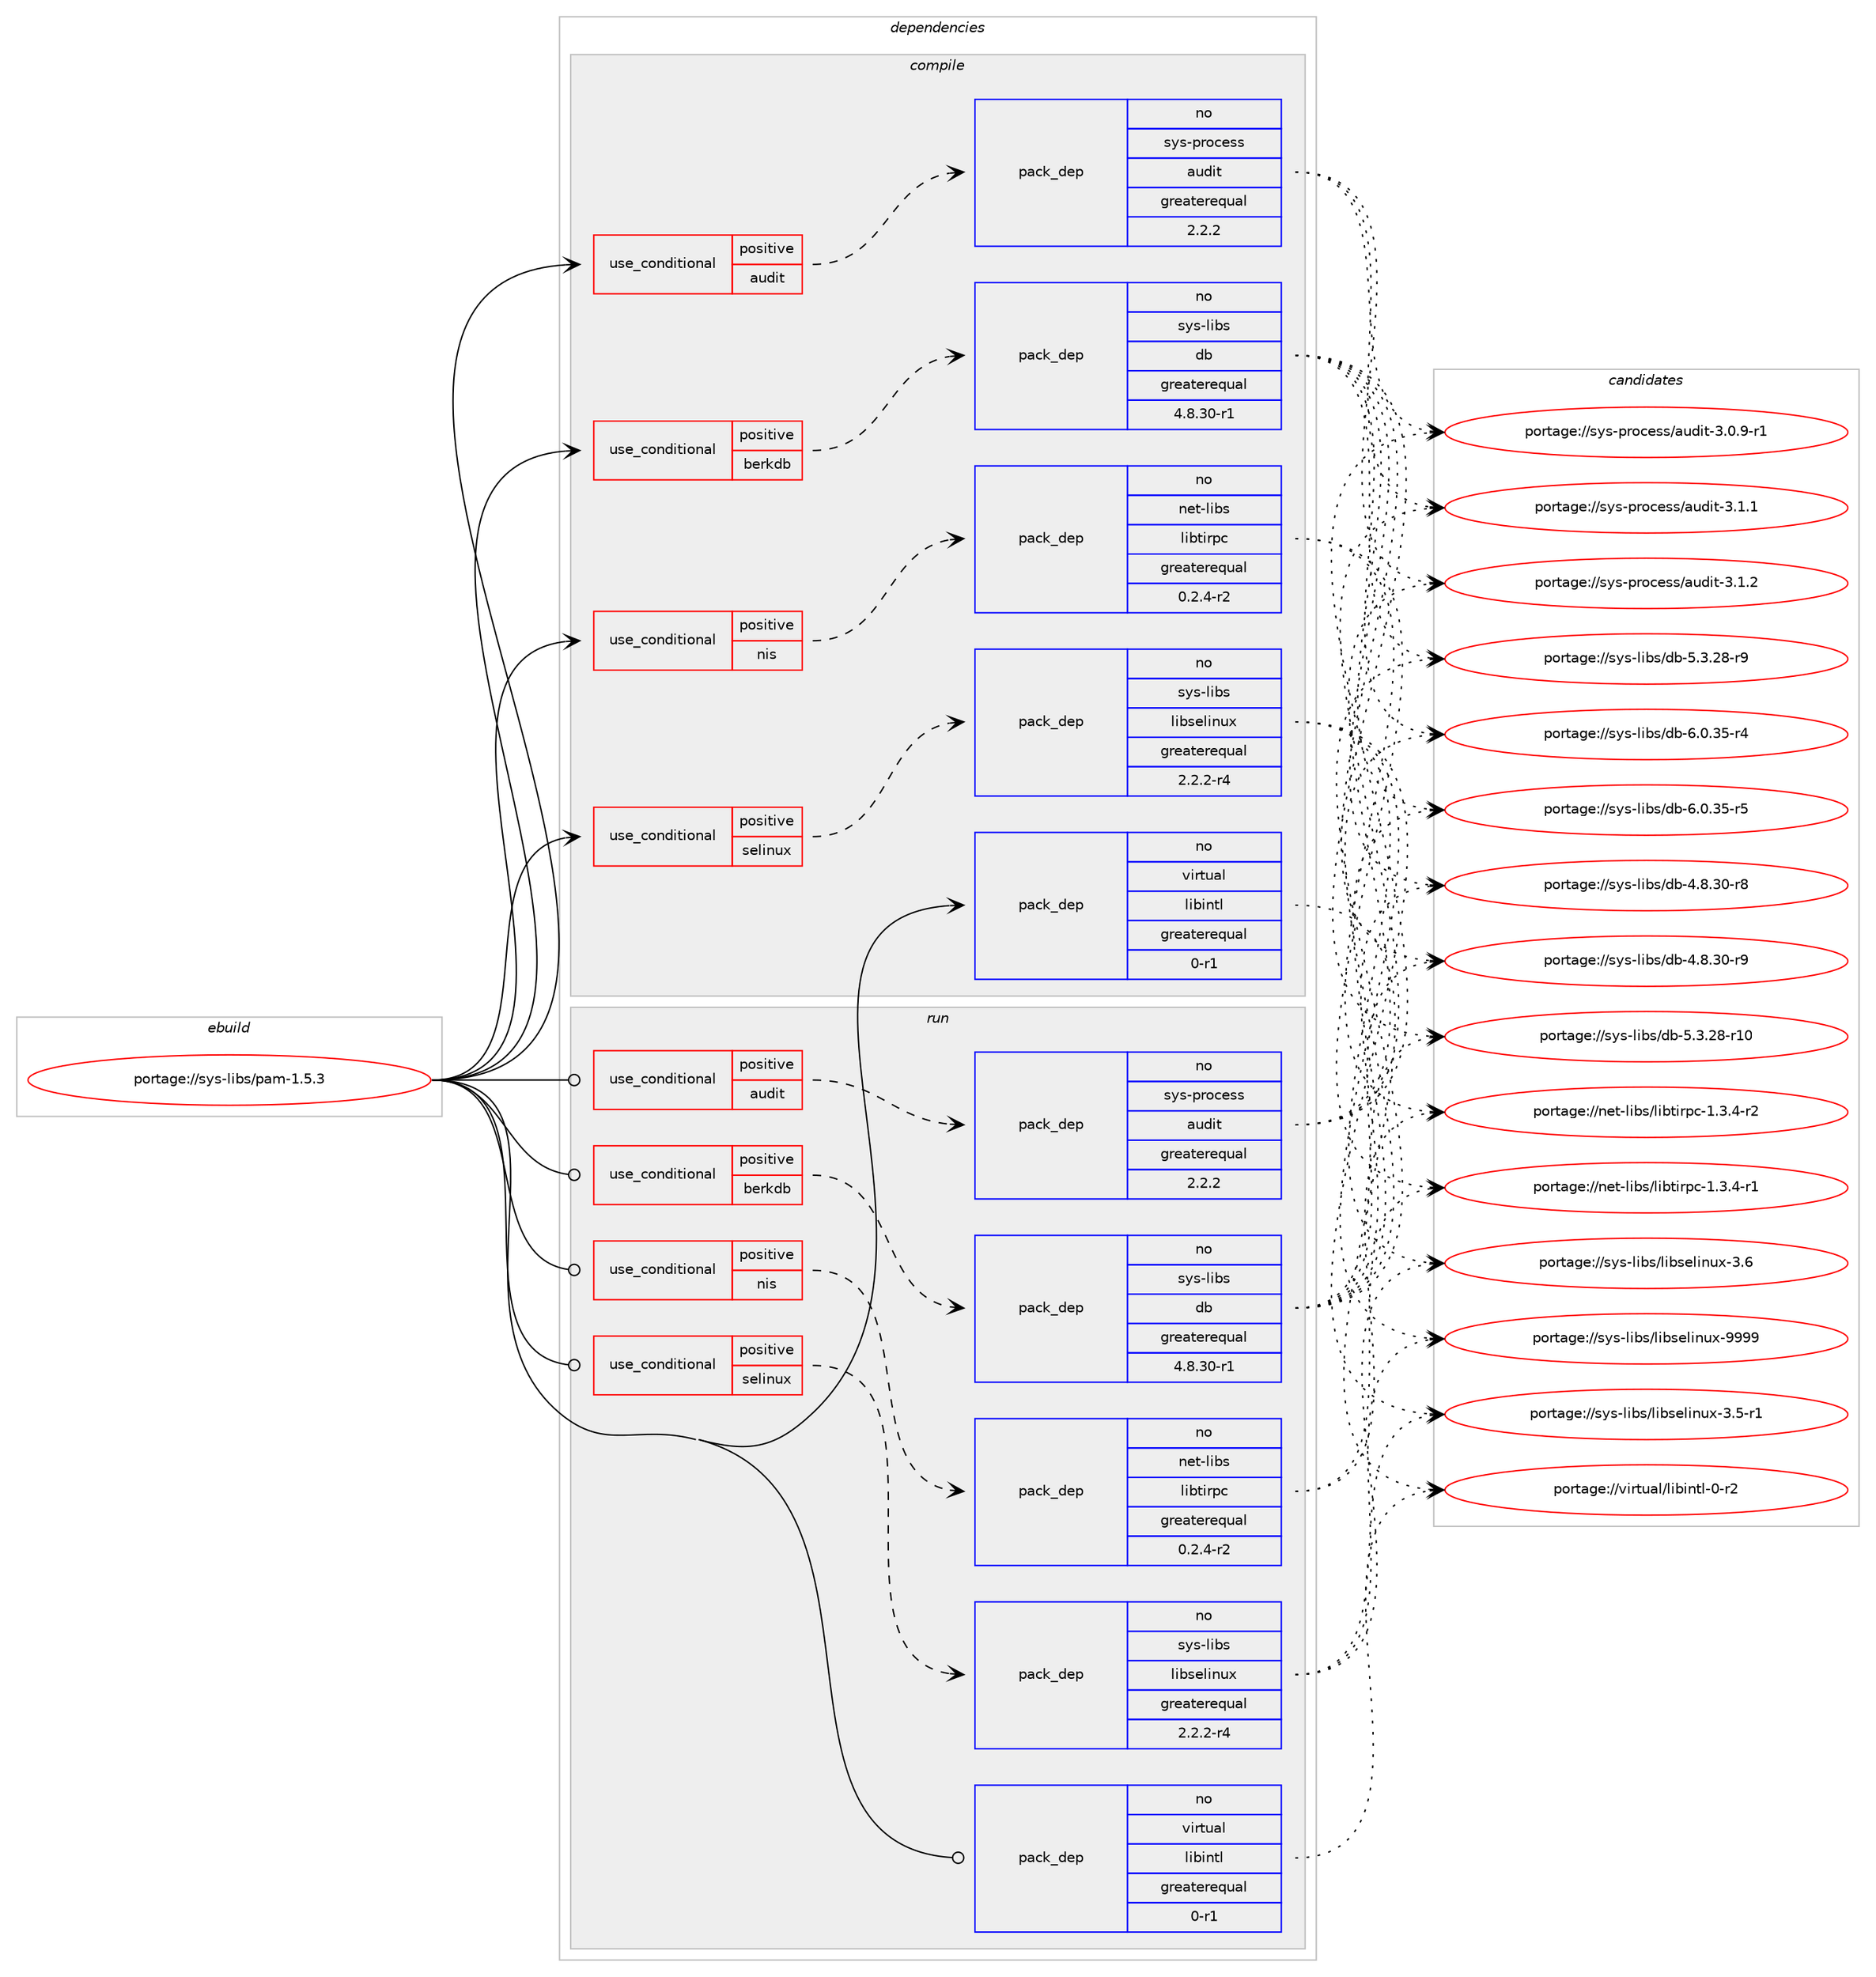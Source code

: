 digraph prolog {

# *************
# Graph options
# *************

newrank=true;
concentrate=true;
compound=true;
graph [rankdir=LR,fontname=Helvetica,fontsize=10,ranksep=1.5];#, ranksep=2.5, nodesep=0.2];
edge  [arrowhead=vee];
node  [fontname=Helvetica,fontsize=10];

# **********
# The ebuild
# **********

subgraph cluster_leftcol {
color=gray;
rank=same;
label=<<i>ebuild</i>>;
id [label="portage://sys-libs/pam-1.5.3", color=red, width=4, href="../sys-libs/pam-1.5.3.svg"];
}

# ****************
# The dependencies
# ****************

subgraph cluster_midcol {
color=gray;
label=<<i>dependencies</i>>;
subgraph cluster_compile {
fillcolor="#eeeeee";
style=filled;
label=<<i>compile</i>>;
subgraph cond16733 {
dependency25021 [label=<<TABLE BORDER="0" CELLBORDER="1" CELLSPACING="0" CELLPADDING="4"><TR><TD ROWSPAN="3" CELLPADDING="10">use_conditional</TD></TR><TR><TD>positive</TD></TR><TR><TD>audit</TD></TR></TABLE>>, shape=none, color=red];
subgraph pack8071 {
dependency25022 [label=<<TABLE BORDER="0" CELLBORDER="1" CELLSPACING="0" CELLPADDING="4" WIDTH="220"><TR><TD ROWSPAN="6" CELLPADDING="30">pack_dep</TD></TR><TR><TD WIDTH="110">no</TD></TR><TR><TD>sys-process</TD></TR><TR><TD>audit</TD></TR><TR><TD>greaterequal</TD></TR><TR><TD>2.2.2</TD></TR></TABLE>>, shape=none, color=blue];
}
dependency25021:e -> dependency25022:w [weight=20,style="dashed",arrowhead="vee"];
}
id:e -> dependency25021:w [weight=20,style="solid",arrowhead="vee"];
subgraph cond16734 {
dependency25023 [label=<<TABLE BORDER="0" CELLBORDER="1" CELLSPACING="0" CELLPADDING="4"><TR><TD ROWSPAN="3" CELLPADDING="10">use_conditional</TD></TR><TR><TD>positive</TD></TR><TR><TD>berkdb</TD></TR></TABLE>>, shape=none, color=red];
subgraph pack8072 {
dependency25024 [label=<<TABLE BORDER="0" CELLBORDER="1" CELLSPACING="0" CELLPADDING="4" WIDTH="220"><TR><TD ROWSPAN="6" CELLPADDING="30">pack_dep</TD></TR><TR><TD WIDTH="110">no</TD></TR><TR><TD>sys-libs</TD></TR><TR><TD>db</TD></TR><TR><TD>greaterequal</TD></TR><TR><TD>4.8.30-r1</TD></TR></TABLE>>, shape=none, color=blue];
}
dependency25023:e -> dependency25024:w [weight=20,style="dashed",arrowhead="vee"];
}
id:e -> dependency25023:w [weight=20,style="solid",arrowhead="vee"];
subgraph cond16735 {
dependency25025 [label=<<TABLE BORDER="0" CELLBORDER="1" CELLSPACING="0" CELLPADDING="4"><TR><TD ROWSPAN="3" CELLPADDING="10">use_conditional</TD></TR><TR><TD>positive</TD></TR><TR><TD>nis</TD></TR></TABLE>>, shape=none, color=red];
# *** BEGIN UNKNOWN DEPENDENCY TYPE (TODO) ***
# dependency25025 -> package_dependency(portage://sys-libs/pam-1.5.3,install,no,net-libs,libnsl,none,[,,],any_same_slot,[use(optenable(abi_x86_32),negative),use(optenable(abi_x86_64),negative),use(optenable(abi_x86_x32),negative),use(optenable(abi_mips_n32),negative),use(optenable(abi_mips_n64),negative),use(optenable(abi_mips_o32),negative),use(optenable(abi_s390_32),negative),use(optenable(abi_s390_64),negative)])
# *** END UNKNOWN DEPENDENCY TYPE (TODO) ***

subgraph pack8073 {
dependency25026 [label=<<TABLE BORDER="0" CELLBORDER="1" CELLSPACING="0" CELLPADDING="4" WIDTH="220"><TR><TD ROWSPAN="6" CELLPADDING="30">pack_dep</TD></TR><TR><TD WIDTH="110">no</TD></TR><TR><TD>net-libs</TD></TR><TR><TD>libtirpc</TD></TR><TR><TD>greaterequal</TD></TR><TR><TD>0.2.4-r2</TD></TR></TABLE>>, shape=none, color=blue];
}
dependency25025:e -> dependency25026:w [weight=20,style="dashed",arrowhead="vee"];
}
id:e -> dependency25025:w [weight=20,style="solid",arrowhead="vee"];
subgraph cond16736 {
dependency25027 [label=<<TABLE BORDER="0" CELLBORDER="1" CELLSPACING="0" CELLPADDING="4"><TR><TD ROWSPAN="3" CELLPADDING="10">use_conditional</TD></TR><TR><TD>positive</TD></TR><TR><TD>selinux</TD></TR></TABLE>>, shape=none, color=red];
subgraph pack8074 {
dependency25028 [label=<<TABLE BORDER="0" CELLBORDER="1" CELLSPACING="0" CELLPADDING="4" WIDTH="220"><TR><TD ROWSPAN="6" CELLPADDING="30">pack_dep</TD></TR><TR><TD WIDTH="110">no</TD></TR><TR><TD>sys-libs</TD></TR><TR><TD>libselinux</TD></TR><TR><TD>greaterequal</TD></TR><TR><TD>2.2.2-r4</TD></TR></TABLE>>, shape=none, color=blue];
}
dependency25027:e -> dependency25028:w [weight=20,style="dashed",arrowhead="vee"];
}
id:e -> dependency25027:w [weight=20,style="solid",arrowhead="vee"];
# *** BEGIN UNKNOWN DEPENDENCY TYPE (TODO) ***
# id -> package_dependency(portage://sys-libs/pam-1.5.3,install,no,virtual,libcrypt,none,[,,],any_same_slot,[use(optenable(abi_x86_32),negative),use(optenable(abi_x86_64),negative),use(optenable(abi_x86_x32),negative),use(optenable(abi_mips_n32),negative),use(optenable(abi_mips_n64),negative),use(optenable(abi_mips_o32),negative),use(optenable(abi_s390_32),negative),use(optenable(abi_s390_64),negative)])
# *** END UNKNOWN DEPENDENCY TYPE (TODO) ***

subgraph pack8075 {
dependency25029 [label=<<TABLE BORDER="0" CELLBORDER="1" CELLSPACING="0" CELLPADDING="4" WIDTH="220"><TR><TD ROWSPAN="6" CELLPADDING="30">pack_dep</TD></TR><TR><TD WIDTH="110">no</TD></TR><TR><TD>virtual</TD></TR><TR><TD>libintl</TD></TR><TR><TD>greaterequal</TD></TR><TR><TD>0-r1</TD></TR></TABLE>>, shape=none, color=blue];
}
id:e -> dependency25029:w [weight=20,style="solid",arrowhead="vee"];
}
subgraph cluster_compileandrun {
fillcolor="#eeeeee";
style=filled;
label=<<i>compile and run</i>>;
}
subgraph cluster_run {
fillcolor="#eeeeee";
style=filled;
label=<<i>run</i>>;
subgraph cond16737 {
dependency25030 [label=<<TABLE BORDER="0" CELLBORDER="1" CELLSPACING="0" CELLPADDING="4"><TR><TD ROWSPAN="3" CELLPADDING="10">use_conditional</TD></TR><TR><TD>positive</TD></TR><TR><TD>audit</TD></TR></TABLE>>, shape=none, color=red];
subgraph pack8076 {
dependency25031 [label=<<TABLE BORDER="0" CELLBORDER="1" CELLSPACING="0" CELLPADDING="4" WIDTH="220"><TR><TD ROWSPAN="6" CELLPADDING="30">pack_dep</TD></TR><TR><TD WIDTH="110">no</TD></TR><TR><TD>sys-process</TD></TR><TR><TD>audit</TD></TR><TR><TD>greaterequal</TD></TR><TR><TD>2.2.2</TD></TR></TABLE>>, shape=none, color=blue];
}
dependency25030:e -> dependency25031:w [weight=20,style="dashed",arrowhead="vee"];
}
id:e -> dependency25030:w [weight=20,style="solid",arrowhead="odot"];
subgraph cond16738 {
dependency25032 [label=<<TABLE BORDER="0" CELLBORDER="1" CELLSPACING="0" CELLPADDING="4"><TR><TD ROWSPAN="3" CELLPADDING="10">use_conditional</TD></TR><TR><TD>positive</TD></TR><TR><TD>berkdb</TD></TR></TABLE>>, shape=none, color=red];
subgraph pack8077 {
dependency25033 [label=<<TABLE BORDER="0" CELLBORDER="1" CELLSPACING="0" CELLPADDING="4" WIDTH="220"><TR><TD ROWSPAN="6" CELLPADDING="30">pack_dep</TD></TR><TR><TD WIDTH="110">no</TD></TR><TR><TD>sys-libs</TD></TR><TR><TD>db</TD></TR><TR><TD>greaterequal</TD></TR><TR><TD>4.8.30-r1</TD></TR></TABLE>>, shape=none, color=blue];
}
dependency25032:e -> dependency25033:w [weight=20,style="dashed",arrowhead="vee"];
}
id:e -> dependency25032:w [weight=20,style="solid",arrowhead="odot"];
subgraph cond16739 {
dependency25034 [label=<<TABLE BORDER="0" CELLBORDER="1" CELLSPACING="0" CELLPADDING="4"><TR><TD ROWSPAN="3" CELLPADDING="10">use_conditional</TD></TR><TR><TD>positive</TD></TR><TR><TD>nis</TD></TR></TABLE>>, shape=none, color=red];
# *** BEGIN UNKNOWN DEPENDENCY TYPE (TODO) ***
# dependency25034 -> package_dependency(portage://sys-libs/pam-1.5.3,run,no,net-libs,libnsl,none,[,,],any_same_slot,[use(optenable(abi_x86_32),negative),use(optenable(abi_x86_64),negative),use(optenable(abi_x86_x32),negative),use(optenable(abi_mips_n32),negative),use(optenable(abi_mips_n64),negative),use(optenable(abi_mips_o32),negative),use(optenable(abi_s390_32),negative),use(optenable(abi_s390_64),negative)])
# *** END UNKNOWN DEPENDENCY TYPE (TODO) ***

subgraph pack8078 {
dependency25035 [label=<<TABLE BORDER="0" CELLBORDER="1" CELLSPACING="0" CELLPADDING="4" WIDTH="220"><TR><TD ROWSPAN="6" CELLPADDING="30">pack_dep</TD></TR><TR><TD WIDTH="110">no</TD></TR><TR><TD>net-libs</TD></TR><TR><TD>libtirpc</TD></TR><TR><TD>greaterequal</TD></TR><TR><TD>0.2.4-r2</TD></TR></TABLE>>, shape=none, color=blue];
}
dependency25034:e -> dependency25035:w [weight=20,style="dashed",arrowhead="vee"];
}
id:e -> dependency25034:w [weight=20,style="solid",arrowhead="odot"];
subgraph cond16740 {
dependency25036 [label=<<TABLE BORDER="0" CELLBORDER="1" CELLSPACING="0" CELLPADDING="4"><TR><TD ROWSPAN="3" CELLPADDING="10">use_conditional</TD></TR><TR><TD>positive</TD></TR><TR><TD>selinux</TD></TR></TABLE>>, shape=none, color=red];
subgraph pack8079 {
dependency25037 [label=<<TABLE BORDER="0" CELLBORDER="1" CELLSPACING="0" CELLPADDING="4" WIDTH="220"><TR><TD ROWSPAN="6" CELLPADDING="30">pack_dep</TD></TR><TR><TD WIDTH="110">no</TD></TR><TR><TD>sys-libs</TD></TR><TR><TD>libselinux</TD></TR><TR><TD>greaterequal</TD></TR><TR><TD>2.2.2-r4</TD></TR></TABLE>>, shape=none, color=blue];
}
dependency25036:e -> dependency25037:w [weight=20,style="dashed",arrowhead="vee"];
}
id:e -> dependency25036:w [weight=20,style="solid",arrowhead="odot"];
# *** BEGIN UNKNOWN DEPENDENCY TYPE (TODO) ***
# id -> package_dependency(portage://sys-libs/pam-1.5.3,run,no,virtual,libcrypt,none,[,,],any_same_slot,[use(optenable(abi_x86_32),negative),use(optenable(abi_x86_64),negative),use(optenable(abi_x86_x32),negative),use(optenable(abi_mips_n32),negative),use(optenable(abi_mips_n64),negative),use(optenable(abi_mips_o32),negative),use(optenable(abi_s390_32),negative),use(optenable(abi_s390_64),negative)])
# *** END UNKNOWN DEPENDENCY TYPE (TODO) ***

subgraph pack8080 {
dependency25038 [label=<<TABLE BORDER="0" CELLBORDER="1" CELLSPACING="0" CELLPADDING="4" WIDTH="220"><TR><TD ROWSPAN="6" CELLPADDING="30">pack_dep</TD></TR><TR><TD WIDTH="110">no</TD></TR><TR><TD>virtual</TD></TR><TR><TD>libintl</TD></TR><TR><TD>greaterequal</TD></TR><TR><TD>0-r1</TD></TR></TABLE>>, shape=none, color=blue];
}
id:e -> dependency25038:w [weight=20,style="solid",arrowhead="odot"];
}
}

# **************
# The candidates
# **************

subgraph cluster_choices {
rank=same;
color=gray;
label=<<i>candidates</i>>;

subgraph choice8071 {
color=black;
nodesep=1;
choice115121115451121141119910111511547971171001051164551464846574511449 [label="portage://sys-process/audit-3.0.9-r1", color=red, width=4,href="../sys-process/audit-3.0.9-r1.svg"];
choice11512111545112114111991011151154797117100105116455146494649 [label="portage://sys-process/audit-3.1.1", color=red, width=4,href="../sys-process/audit-3.1.1.svg"];
choice11512111545112114111991011151154797117100105116455146494650 [label="portage://sys-process/audit-3.1.2", color=red, width=4,href="../sys-process/audit-3.1.2.svg"];
dependency25022:e -> choice115121115451121141119910111511547971171001051164551464846574511449:w [style=dotted,weight="100"];
dependency25022:e -> choice11512111545112114111991011151154797117100105116455146494649:w [style=dotted,weight="100"];
dependency25022:e -> choice11512111545112114111991011151154797117100105116455146494650:w [style=dotted,weight="100"];
}
subgraph choice8072 {
color=black;
nodesep=1;
choice11512111545108105981154710098455246564651484511456 [label="portage://sys-libs/db-4.8.30-r8", color=red, width=4,href="../sys-libs/db-4.8.30-r8.svg"];
choice11512111545108105981154710098455246564651484511457 [label="portage://sys-libs/db-4.8.30-r9", color=red, width=4,href="../sys-libs/db-4.8.30-r9.svg"];
choice1151211154510810598115471009845534651465056451144948 [label="portage://sys-libs/db-5.3.28-r10", color=red, width=4,href="../sys-libs/db-5.3.28-r10.svg"];
choice11512111545108105981154710098455346514650564511457 [label="portage://sys-libs/db-5.3.28-r9", color=red, width=4,href="../sys-libs/db-5.3.28-r9.svg"];
choice11512111545108105981154710098455446484651534511452 [label="portage://sys-libs/db-6.0.35-r4", color=red, width=4,href="../sys-libs/db-6.0.35-r4.svg"];
choice11512111545108105981154710098455446484651534511453 [label="portage://sys-libs/db-6.0.35-r5", color=red, width=4,href="../sys-libs/db-6.0.35-r5.svg"];
dependency25024:e -> choice11512111545108105981154710098455246564651484511456:w [style=dotted,weight="100"];
dependency25024:e -> choice11512111545108105981154710098455246564651484511457:w [style=dotted,weight="100"];
dependency25024:e -> choice1151211154510810598115471009845534651465056451144948:w [style=dotted,weight="100"];
dependency25024:e -> choice11512111545108105981154710098455346514650564511457:w [style=dotted,weight="100"];
dependency25024:e -> choice11512111545108105981154710098455446484651534511452:w [style=dotted,weight="100"];
dependency25024:e -> choice11512111545108105981154710098455446484651534511453:w [style=dotted,weight="100"];
}
subgraph choice8073 {
color=black;
nodesep=1;
choice11010111645108105981154710810598116105114112994549465146524511449 [label="portage://net-libs/libtirpc-1.3.4-r1", color=red, width=4,href="../net-libs/libtirpc-1.3.4-r1.svg"];
choice11010111645108105981154710810598116105114112994549465146524511450 [label="portage://net-libs/libtirpc-1.3.4-r2", color=red, width=4,href="../net-libs/libtirpc-1.3.4-r2.svg"];
dependency25026:e -> choice11010111645108105981154710810598116105114112994549465146524511449:w [style=dotted,weight="100"];
dependency25026:e -> choice11010111645108105981154710810598116105114112994549465146524511450:w [style=dotted,weight="100"];
}
subgraph choice8074 {
color=black;
nodesep=1;
choice11512111545108105981154710810598115101108105110117120455146534511449 [label="portage://sys-libs/libselinux-3.5-r1", color=red, width=4,href="../sys-libs/libselinux-3.5-r1.svg"];
choice1151211154510810598115471081059811510110810511011712045514654 [label="portage://sys-libs/libselinux-3.6", color=red, width=4,href="../sys-libs/libselinux-3.6.svg"];
choice115121115451081059811547108105981151011081051101171204557575757 [label="portage://sys-libs/libselinux-9999", color=red, width=4,href="../sys-libs/libselinux-9999.svg"];
dependency25028:e -> choice11512111545108105981154710810598115101108105110117120455146534511449:w [style=dotted,weight="100"];
dependency25028:e -> choice1151211154510810598115471081059811510110810511011712045514654:w [style=dotted,weight="100"];
dependency25028:e -> choice115121115451081059811547108105981151011081051101171204557575757:w [style=dotted,weight="100"];
}
subgraph choice8075 {
color=black;
nodesep=1;
choice11810511411611797108471081059810511011610845484511450 [label="portage://virtual/libintl-0-r2", color=red, width=4,href="../virtual/libintl-0-r2.svg"];
dependency25029:e -> choice11810511411611797108471081059810511011610845484511450:w [style=dotted,weight="100"];
}
subgraph choice8076 {
color=black;
nodesep=1;
choice115121115451121141119910111511547971171001051164551464846574511449 [label="portage://sys-process/audit-3.0.9-r1", color=red, width=4,href="../sys-process/audit-3.0.9-r1.svg"];
choice11512111545112114111991011151154797117100105116455146494649 [label="portage://sys-process/audit-3.1.1", color=red, width=4,href="../sys-process/audit-3.1.1.svg"];
choice11512111545112114111991011151154797117100105116455146494650 [label="portage://sys-process/audit-3.1.2", color=red, width=4,href="../sys-process/audit-3.1.2.svg"];
dependency25031:e -> choice115121115451121141119910111511547971171001051164551464846574511449:w [style=dotted,weight="100"];
dependency25031:e -> choice11512111545112114111991011151154797117100105116455146494649:w [style=dotted,weight="100"];
dependency25031:e -> choice11512111545112114111991011151154797117100105116455146494650:w [style=dotted,weight="100"];
}
subgraph choice8077 {
color=black;
nodesep=1;
choice11512111545108105981154710098455246564651484511456 [label="portage://sys-libs/db-4.8.30-r8", color=red, width=4,href="../sys-libs/db-4.8.30-r8.svg"];
choice11512111545108105981154710098455246564651484511457 [label="portage://sys-libs/db-4.8.30-r9", color=red, width=4,href="../sys-libs/db-4.8.30-r9.svg"];
choice1151211154510810598115471009845534651465056451144948 [label="portage://sys-libs/db-5.3.28-r10", color=red, width=4,href="../sys-libs/db-5.3.28-r10.svg"];
choice11512111545108105981154710098455346514650564511457 [label="portage://sys-libs/db-5.3.28-r9", color=red, width=4,href="../sys-libs/db-5.3.28-r9.svg"];
choice11512111545108105981154710098455446484651534511452 [label="portage://sys-libs/db-6.0.35-r4", color=red, width=4,href="../sys-libs/db-6.0.35-r4.svg"];
choice11512111545108105981154710098455446484651534511453 [label="portage://sys-libs/db-6.0.35-r5", color=red, width=4,href="../sys-libs/db-6.0.35-r5.svg"];
dependency25033:e -> choice11512111545108105981154710098455246564651484511456:w [style=dotted,weight="100"];
dependency25033:e -> choice11512111545108105981154710098455246564651484511457:w [style=dotted,weight="100"];
dependency25033:e -> choice1151211154510810598115471009845534651465056451144948:w [style=dotted,weight="100"];
dependency25033:e -> choice11512111545108105981154710098455346514650564511457:w [style=dotted,weight="100"];
dependency25033:e -> choice11512111545108105981154710098455446484651534511452:w [style=dotted,weight="100"];
dependency25033:e -> choice11512111545108105981154710098455446484651534511453:w [style=dotted,weight="100"];
}
subgraph choice8078 {
color=black;
nodesep=1;
choice11010111645108105981154710810598116105114112994549465146524511449 [label="portage://net-libs/libtirpc-1.3.4-r1", color=red, width=4,href="../net-libs/libtirpc-1.3.4-r1.svg"];
choice11010111645108105981154710810598116105114112994549465146524511450 [label="portage://net-libs/libtirpc-1.3.4-r2", color=red, width=4,href="../net-libs/libtirpc-1.3.4-r2.svg"];
dependency25035:e -> choice11010111645108105981154710810598116105114112994549465146524511449:w [style=dotted,weight="100"];
dependency25035:e -> choice11010111645108105981154710810598116105114112994549465146524511450:w [style=dotted,weight="100"];
}
subgraph choice8079 {
color=black;
nodesep=1;
choice11512111545108105981154710810598115101108105110117120455146534511449 [label="portage://sys-libs/libselinux-3.5-r1", color=red, width=4,href="../sys-libs/libselinux-3.5-r1.svg"];
choice1151211154510810598115471081059811510110810511011712045514654 [label="portage://sys-libs/libselinux-3.6", color=red, width=4,href="../sys-libs/libselinux-3.6.svg"];
choice115121115451081059811547108105981151011081051101171204557575757 [label="portage://sys-libs/libselinux-9999", color=red, width=4,href="../sys-libs/libselinux-9999.svg"];
dependency25037:e -> choice11512111545108105981154710810598115101108105110117120455146534511449:w [style=dotted,weight="100"];
dependency25037:e -> choice1151211154510810598115471081059811510110810511011712045514654:w [style=dotted,weight="100"];
dependency25037:e -> choice115121115451081059811547108105981151011081051101171204557575757:w [style=dotted,weight="100"];
}
subgraph choice8080 {
color=black;
nodesep=1;
choice11810511411611797108471081059810511011610845484511450 [label="portage://virtual/libintl-0-r2", color=red, width=4,href="../virtual/libintl-0-r2.svg"];
dependency25038:e -> choice11810511411611797108471081059810511011610845484511450:w [style=dotted,weight="100"];
}
}

}
